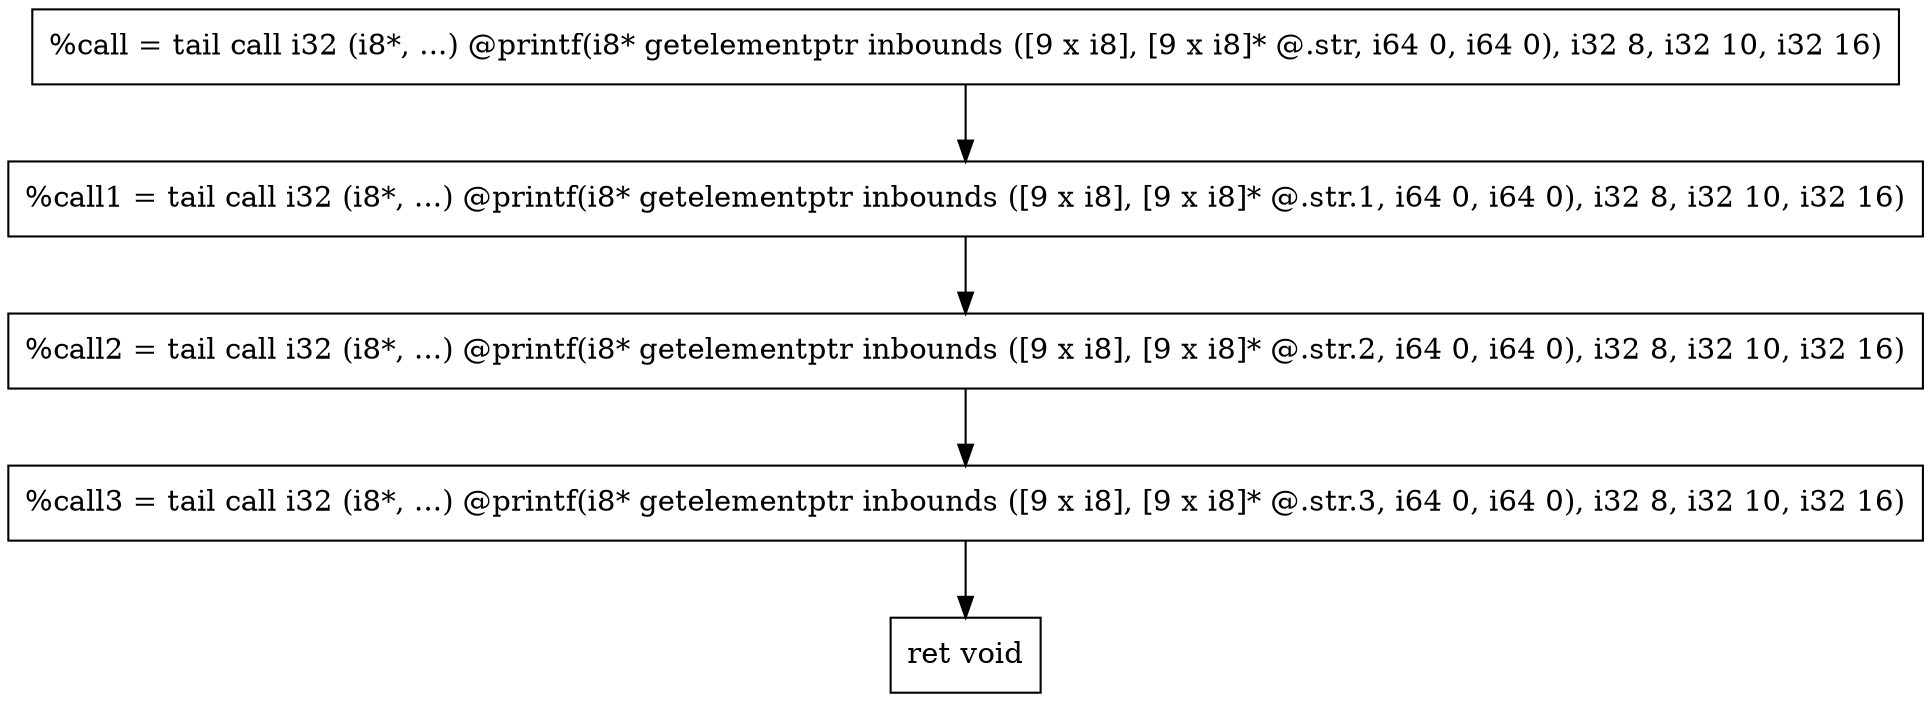 digraph "CDFG for'func' function" {
	Node0x55e1359a7008[shape=record, label="  %call = tail call i32 (i8*, ...) @printf(i8* getelementptr inbounds ([9 x i8], [9 x i8]* @.str, i64 0, i64 0), i32 8, i32 10, i32 16)"]
	Node0x55e1359a71e8[shape=record, label="  %call1 = tail call i32 (i8*, ...) @printf(i8* getelementptr inbounds ([9 x i8], [9 x i8]* @.str.1, i64 0, i64 0), i32 8, i32 10, i32 16)"]
	Node0x55e1359a73a8[shape=record, label="  %call2 = tail call i32 (i8*, ...) @printf(i8* getelementptr inbounds ([9 x i8], [9 x i8]* @.str.2, i64 0, i64 0), i32 8, i32 10, i32 16)"]
	Node0x55e1359a7568[shape=record, label="  %call3 = tail call i32 (i8*, ...) @printf(i8* getelementptr inbounds ([9 x i8], [9 x i8]* @.str.3, i64 0, i64 0), i32 8, i32 10, i32 16)"]
	Node0x55e1359a7610[shape=record, label="  ret void"]
	Node0x55e1359a7008 -> Node0x55e1359a71e8
	Node0x55e1359a71e8 -> Node0x55e1359a73a8
	Node0x55e1359a73a8 -> Node0x55e1359a7568
	Node0x55e1359a7568 -> Node0x55e1359a7610
edge [color=red]
}
